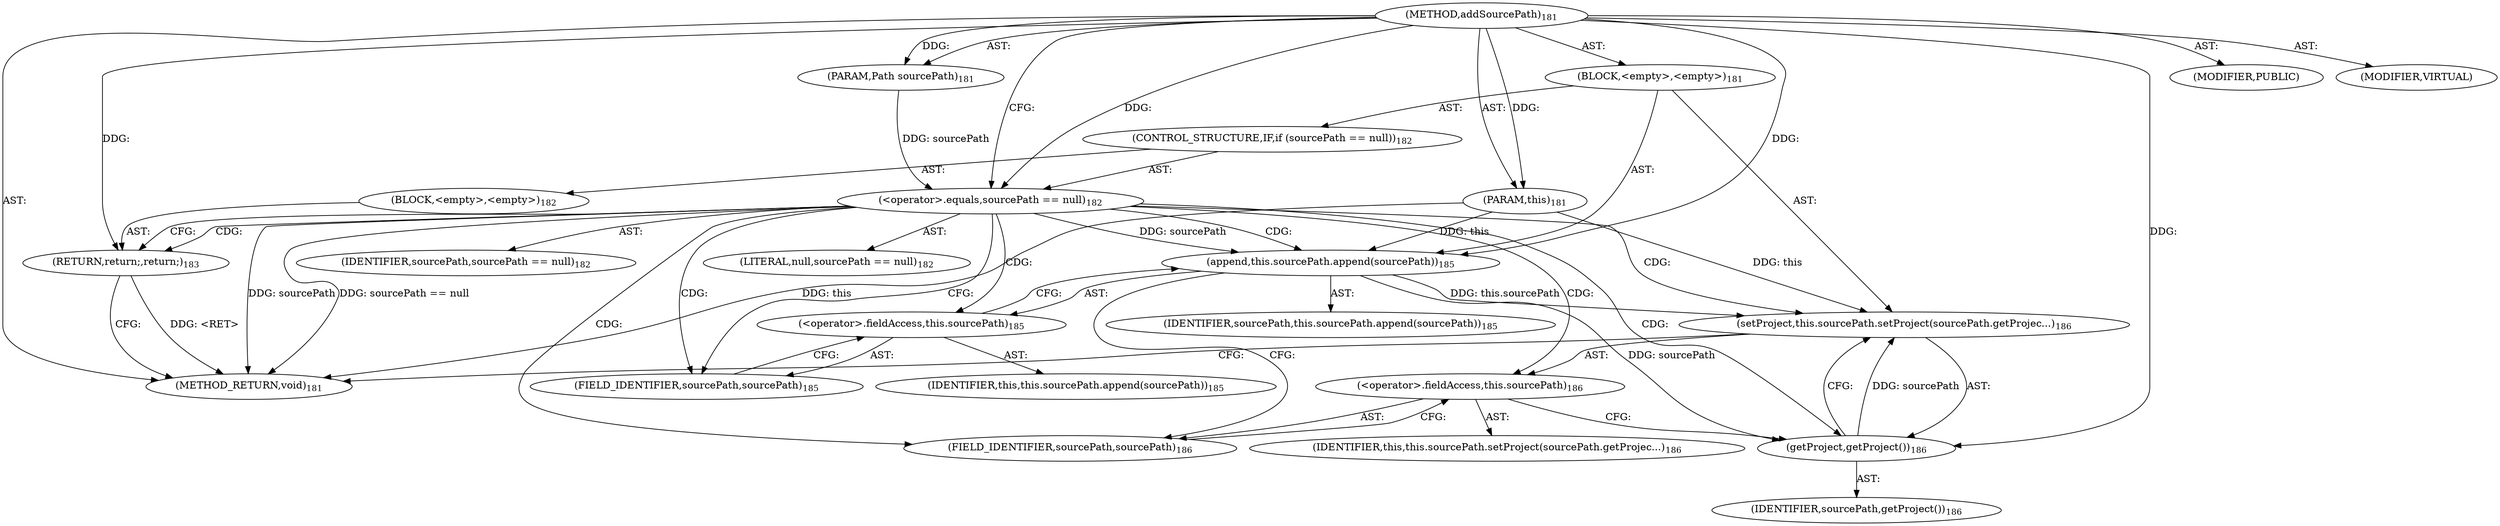 digraph "addSourcePath" {  
"111669149702" [label = <(METHOD,addSourcePath)<SUB>181</SUB>> ]
"115964116997" [label = <(PARAM,this)<SUB>181</SUB>> ]
"115964117003" [label = <(PARAM,Path sourcePath)<SUB>181</SUB>> ]
"25769803786" [label = <(BLOCK,&lt;empty&gt;,&lt;empty&gt;)<SUB>181</SUB>> ]
"47244640259" [label = <(CONTROL_STRUCTURE,IF,if (sourcePath == null))<SUB>182</SUB>> ]
"30064771127" [label = <(&lt;operator&gt;.equals,sourcePath == null)<SUB>182</SUB>> ]
"68719476775" [label = <(IDENTIFIER,sourcePath,sourcePath == null)<SUB>182</SUB>> ]
"90194313228" [label = <(LITERAL,null,sourcePath == null)<SUB>182</SUB>> ]
"25769803787" [label = <(BLOCK,&lt;empty&gt;,&lt;empty&gt;)<SUB>182</SUB>> ]
"146028888068" [label = <(RETURN,return;,return;)<SUB>183</SUB>> ]
"30064771128" [label = <(append,this.sourcePath.append(sourcePath))<SUB>185</SUB>> ]
"30064771129" [label = <(&lt;operator&gt;.fieldAccess,this.sourcePath)<SUB>185</SUB>> ]
"68719476742" [label = <(IDENTIFIER,this,this.sourcePath.append(sourcePath))<SUB>185</SUB>> ]
"55834574867" [label = <(FIELD_IDENTIFIER,sourcePath,sourcePath)<SUB>185</SUB>> ]
"68719476776" [label = <(IDENTIFIER,sourcePath,this.sourcePath.append(sourcePath))<SUB>185</SUB>> ]
"30064771130" [label = <(setProject,this.sourcePath.setProject(sourcePath.getProjec...)<SUB>186</SUB>> ]
"30064771131" [label = <(&lt;operator&gt;.fieldAccess,this.sourcePath)<SUB>186</SUB>> ]
"68719476743" [label = <(IDENTIFIER,this,this.sourcePath.setProject(sourcePath.getProjec...)<SUB>186</SUB>> ]
"55834574868" [label = <(FIELD_IDENTIFIER,sourcePath,sourcePath)<SUB>186</SUB>> ]
"30064771132" [label = <(getProject,getProject())<SUB>186</SUB>> ]
"68719476777" [label = <(IDENTIFIER,sourcePath,getProject())<SUB>186</SUB>> ]
"133143986197" [label = <(MODIFIER,PUBLIC)> ]
"133143986198" [label = <(MODIFIER,VIRTUAL)> ]
"128849018886" [label = <(METHOD_RETURN,void)<SUB>181</SUB>> ]
  "111669149702" -> "115964116997"  [ label = "AST: "] 
  "111669149702" -> "115964117003"  [ label = "AST: "] 
  "111669149702" -> "25769803786"  [ label = "AST: "] 
  "111669149702" -> "133143986197"  [ label = "AST: "] 
  "111669149702" -> "133143986198"  [ label = "AST: "] 
  "111669149702" -> "128849018886"  [ label = "AST: "] 
  "25769803786" -> "47244640259"  [ label = "AST: "] 
  "25769803786" -> "30064771128"  [ label = "AST: "] 
  "25769803786" -> "30064771130"  [ label = "AST: "] 
  "47244640259" -> "30064771127"  [ label = "AST: "] 
  "47244640259" -> "25769803787"  [ label = "AST: "] 
  "30064771127" -> "68719476775"  [ label = "AST: "] 
  "30064771127" -> "90194313228"  [ label = "AST: "] 
  "25769803787" -> "146028888068"  [ label = "AST: "] 
  "30064771128" -> "30064771129"  [ label = "AST: "] 
  "30064771128" -> "68719476776"  [ label = "AST: "] 
  "30064771129" -> "68719476742"  [ label = "AST: "] 
  "30064771129" -> "55834574867"  [ label = "AST: "] 
  "30064771130" -> "30064771131"  [ label = "AST: "] 
  "30064771130" -> "30064771132"  [ label = "AST: "] 
  "30064771131" -> "68719476743"  [ label = "AST: "] 
  "30064771131" -> "55834574868"  [ label = "AST: "] 
  "30064771132" -> "68719476777"  [ label = "AST: "] 
  "30064771128" -> "55834574868"  [ label = "CFG: "] 
  "30064771130" -> "128849018886"  [ label = "CFG: "] 
  "30064771127" -> "146028888068"  [ label = "CFG: "] 
  "30064771127" -> "55834574867"  [ label = "CFG: "] 
  "30064771129" -> "30064771128"  [ label = "CFG: "] 
  "30064771131" -> "30064771132"  [ label = "CFG: "] 
  "30064771132" -> "30064771130"  [ label = "CFG: "] 
  "146028888068" -> "128849018886"  [ label = "CFG: "] 
  "55834574867" -> "30064771129"  [ label = "CFG: "] 
  "55834574868" -> "30064771131"  [ label = "CFG: "] 
  "111669149702" -> "30064771127"  [ label = "CFG: "] 
  "146028888068" -> "128849018886"  [ label = "DDG: &lt;RET&gt;"] 
  "115964116997" -> "128849018886"  [ label = "DDG: this"] 
  "30064771127" -> "128849018886"  [ label = "DDG: sourcePath"] 
  "30064771127" -> "128849018886"  [ label = "DDG: sourcePath == null"] 
  "111669149702" -> "115964116997"  [ label = "DDG: "] 
  "111669149702" -> "115964117003"  [ label = "DDG: "] 
  "115964116997" -> "30064771128"  [ label = "DDG: this"] 
  "30064771127" -> "30064771128"  [ label = "DDG: sourcePath"] 
  "111669149702" -> "30064771128"  [ label = "DDG: "] 
  "115964116997" -> "30064771130"  [ label = "DDG: this"] 
  "30064771128" -> "30064771130"  [ label = "DDG: this.sourcePath"] 
  "30064771132" -> "30064771130"  [ label = "DDG: sourcePath"] 
  "115964117003" -> "30064771127"  [ label = "DDG: sourcePath"] 
  "111669149702" -> "30064771127"  [ label = "DDG: "] 
  "111669149702" -> "146028888068"  [ label = "DDG: "] 
  "30064771128" -> "30064771132"  [ label = "DDG: sourcePath"] 
  "111669149702" -> "30064771132"  [ label = "DDG: "] 
  "30064771127" -> "30064771131"  [ label = "CDG: "] 
  "30064771127" -> "30064771132"  [ label = "CDG: "] 
  "30064771127" -> "30064771129"  [ label = "CDG: "] 
  "30064771127" -> "30064771130"  [ label = "CDG: "] 
  "30064771127" -> "30064771128"  [ label = "CDG: "] 
  "30064771127" -> "55834574867"  [ label = "CDG: "] 
  "30064771127" -> "55834574868"  [ label = "CDG: "] 
  "30064771127" -> "146028888068"  [ label = "CDG: "] 
}
